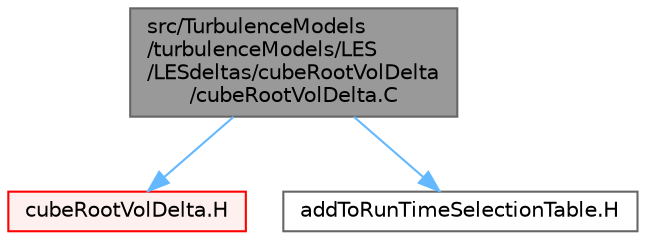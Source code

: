 digraph "src/TurbulenceModels/turbulenceModels/LES/LESdeltas/cubeRootVolDelta/cubeRootVolDelta.C"
{
 // LATEX_PDF_SIZE
  bgcolor="transparent";
  edge [fontname=Helvetica,fontsize=10,labelfontname=Helvetica,labelfontsize=10];
  node [fontname=Helvetica,fontsize=10,shape=box,height=0.2,width=0.4];
  Node1 [id="Node000001",label="src/TurbulenceModels\l/turbulenceModels/LES\l/LESdeltas/cubeRootVolDelta\l/cubeRootVolDelta.C",height=0.2,width=0.4,color="gray40", fillcolor="grey60", style="filled", fontcolor="black",tooltip=" "];
  Node1 -> Node2 [id="edge1_Node000001_Node000002",color="steelblue1",style="solid",tooltip=" "];
  Node2 [id="Node000002",label="cubeRootVolDelta.H",height=0.2,width=0.4,color="red", fillcolor="#FFF0F0", style="filled",URL="$cubeRootVolDelta_8H.html",tooltip=" "];
  Node1 -> Node389 [id="edge2_Node000001_Node000389",color="steelblue1",style="solid",tooltip=" "];
  Node389 [id="Node000389",label="addToRunTimeSelectionTable.H",height=0.2,width=0.4,color="grey40", fillcolor="white", style="filled",URL="$addToRunTimeSelectionTable_8H.html",tooltip="Macros for easy insertion into run-time selection tables."];
}

